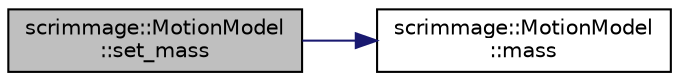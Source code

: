 digraph "scrimmage::MotionModel::set_mass"
{
 // LATEX_PDF_SIZE
  edge [fontname="Helvetica",fontsize="10",labelfontname="Helvetica",labelfontsize="10"];
  node [fontname="Helvetica",fontsize="10",shape=record];
  rankdir="LR";
  Node1 [label="scrimmage::MotionModel\l::set_mass",height=0.2,width=0.4,color="black", fillcolor="grey75", style="filled", fontcolor="black",tooltip=" "];
  Node1 -> Node2 [color="midnightblue",fontsize="10",style="solid",fontname="Helvetica"];
  Node2 [label="scrimmage::MotionModel\l::mass",height=0.2,width=0.4,color="black", fillcolor="white", style="filled",URL="$classscrimmage_1_1MotionModel.html#a1db76296ee1603b1fef18d8da9274229",tooltip=" "];
}
